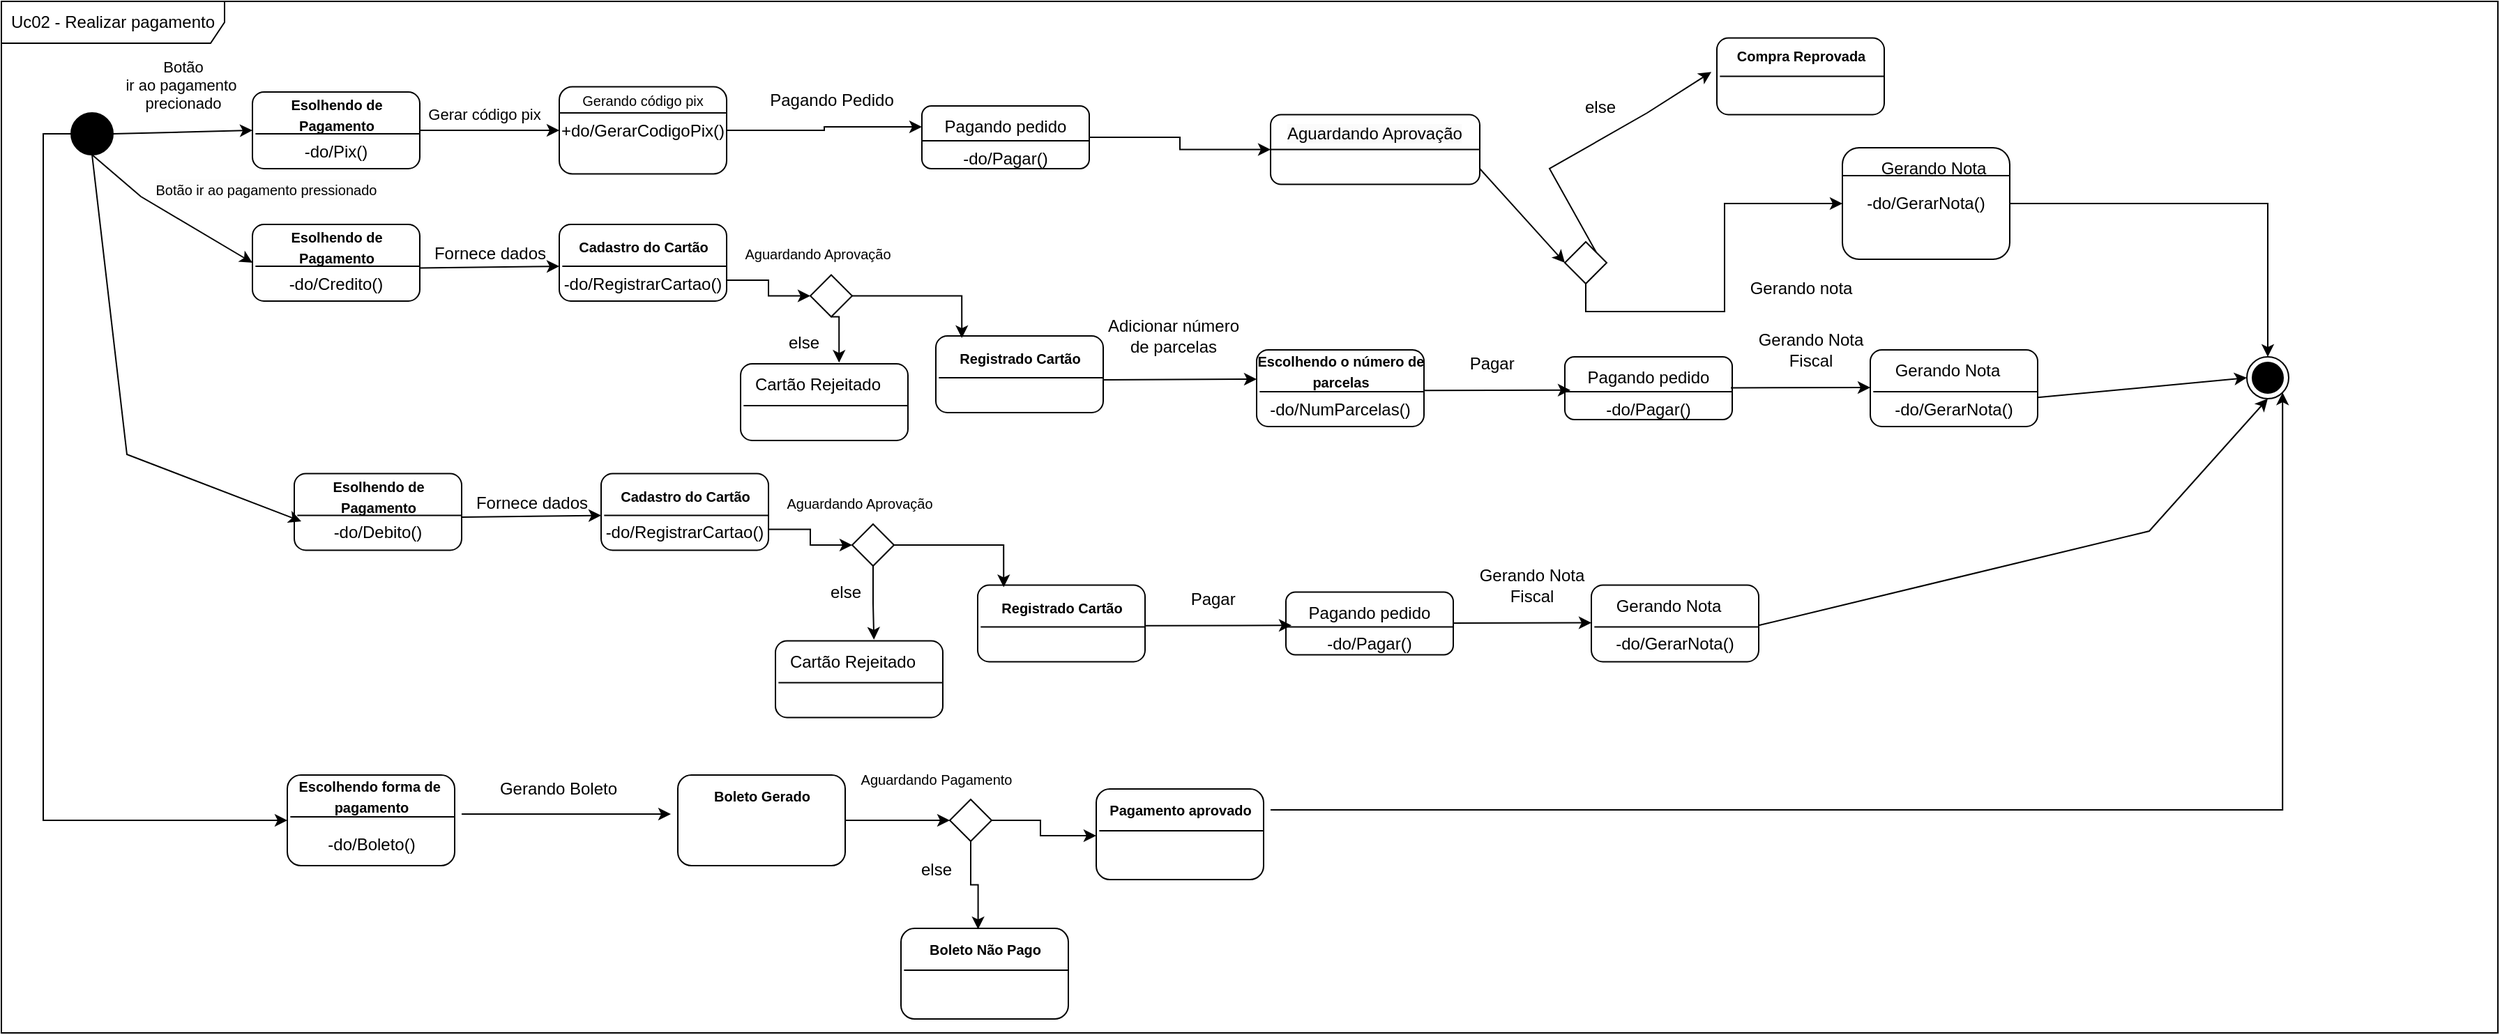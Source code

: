 <mxfile version="22.0.0" type="google">
  <diagram name="Página-1" id="B0fM9h0HqJtGey244LoJ">
    <mxGraphModel grid="1" page="1" gridSize="10" guides="1" tooltips="1" connect="1" arrows="1" fold="1" pageScale="1" pageWidth="827" pageHeight="1169" math="0" shadow="0">
      <root>
        <mxCell id="0" />
        <mxCell id="1" parent="0" />
        <mxCell id="CfXaCML4Xpsn96PK_PXu-2" value="Uc02 - Realizar pagamento" style="shape=umlFrame;whiteSpace=wrap;html=1;pointerEvents=0;recursiveResize=0;container=1;collapsible=0;width=160;" vertex="1" parent="1">
          <mxGeometry x="60" y="30" width="1790" height="740" as="geometry" />
        </mxCell>
        <mxCell id="vv1CAqmssCH_XhCTICyH-78" value="&lt;br&gt;&lt;br&gt;-do/Pagar()" style="rounded=1;whiteSpace=wrap;html=1;" vertex="1" parent="CfXaCML4Xpsn96PK_PXu-2">
          <mxGeometry x="1121" y="255" width="120" height="45" as="geometry" />
        </mxCell>
        <mxCell id="vv1CAqmssCH_XhCTICyH-86" value="&lt;br&gt;&lt;br&gt;-do/GerarNota()" style="rounded=1;whiteSpace=wrap;html=1;" vertex="1" parent="CfXaCML4Xpsn96PK_PXu-2">
          <mxGeometry x="1340" y="250" width="120" height="55" as="geometry" />
        </mxCell>
        <mxCell id="vv1CAqmssCH_XhCTICyH-69" value="&lt;br&gt;&lt;br&gt;-do/NumParcelas()" style="rounded=1;whiteSpace=wrap;html=1;" vertex="1" parent="CfXaCML4Xpsn96PK_PXu-2">
          <mxGeometry x="900" y="250" width="120" height="55" as="geometry" />
        </mxCell>
        <mxCell id="vv1CAqmssCH_XhCTICyH-88" value="Gerando Nota" style="text;html=1;align=center;verticalAlign=middle;resizable=0;points=[];autosize=1;strokeColor=none;fillColor=none;" vertex="1" parent="CfXaCML4Xpsn96PK_PXu-2">
          <mxGeometry x="1345" y="250" width="100" height="30" as="geometry" />
        </mxCell>
        <mxCell id="CfXaCML4Xpsn96PK_PXu-86" style="edgeStyle=orthogonalEdgeStyle;rounded=0;orthogonalLoop=1;jettySize=auto;html=1;exitX=0;exitY=0.5;exitDx=0;exitDy=0;entryX=0;entryY=0.5;entryDx=0;entryDy=0;" edge="1" parent="CfXaCML4Xpsn96PK_PXu-2" source="CfXaCML4Xpsn96PK_PXu-3" target="CfXaCML4Xpsn96PK_PXu-43">
          <mxGeometry relative="1" as="geometry" />
        </mxCell>
        <mxCell id="vv1CAqmssCH_XhCTICyH-140" value="&lt;br&gt;&lt;br&gt;-do/Debito()" style="rounded=1;whiteSpace=wrap;html=1;" vertex="1" parent="CfXaCML4Xpsn96PK_PXu-2">
          <mxGeometry x="210" y="338.75" width="120" height="55" as="geometry" />
        </mxCell>
        <mxCell id="CfXaCML4Xpsn96PK_PXu-3" value="" style="ellipse;html=1;fillColor=#000000;" vertex="1" parent="CfXaCML4Xpsn96PK_PXu-2">
          <mxGeometry x="50" y="80" width="30" height="30" as="geometry" />
        </mxCell>
        <mxCell id="vv1CAqmssCH_XhCTICyH-80" value="Pagando pedido" style="text;html=1;strokeColor=none;fillColor=none;align=center;verticalAlign=middle;whiteSpace=wrap;rounded=0;" vertex="1" parent="CfXaCML4Xpsn96PK_PXu-2">
          <mxGeometry x="1121" y="255" width="120" height="30" as="geometry" />
        </mxCell>
        <mxCell id="vv1CAqmssCH_XhCTICyH-1" value="" style="ellipse;html=1;shape=endState;fillColor=#000000;" vertex="1" parent="CfXaCML4Xpsn96PK_PXu-2">
          <mxGeometry x="1610" y="255" width="30" height="30" as="geometry" />
        </mxCell>
        <mxCell id="vv1CAqmssCH_XhCTICyH-89" value="" style="endArrow=classic;html=1;rounded=0;labelBackgroundColor=default;strokeColor=default;align=center;verticalAlign=middle;fontFamily=Helvetica;fontSize=12;fontColor=default;shape=connector;entryX=0;entryY=0.5;entryDx=0;entryDy=0;" edge="1" parent="CfXaCML4Xpsn96PK_PXu-2" target="vv1CAqmssCH_XhCTICyH-1">
          <mxGeometry width="50" height="50" relative="1" as="geometry">
            <mxPoint x="1460" y="284.14" as="sourcePoint" />
            <mxPoint x="1510" y="284" as="targetPoint" />
          </mxGeometry>
        </mxCell>
        <mxCell id="vv1CAqmssCH_XhCTICyH-9" value="Gerar código pix" style="edgeStyle=orthogonalEdgeStyle;rounded=0;orthogonalLoop=1;jettySize=auto;html=1;" edge="1" parent="CfXaCML4Xpsn96PK_PXu-2" source="vv1CAqmssCH_XhCTICyH-2" target="vv1CAqmssCH_XhCTICyH-8">
          <mxGeometry x="-0.091" y="13" relative="1" as="geometry">
            <mxPoint y="1" as="offset" />
          </mxGeometry>
        </mxCell>
        <mxCell id="CfXaCML4Xpsn96PK_PXu-72" value="" style="rounded=1;whiteSpace=wrap;html=1;" vertex="1" parent="CfXaCML4Xpsn96PK_PXu-2">
          <mxGeometry x="785" y="565" width="120" height="65" as="geometry" />
        </mxCell>
        <mxCell id="vv1CAqmssCH_XhCTICyH-2" value="&lt;br&gt;&lt;br&gt;-do/Pix()" style="rounded=1;whiteSpace=wrap;html=1;" vertex="1" parent="CfXaCML4Xpsn96PK_PXu-2">
          <mxGeometry x="180" y="65" width="120" height="55" as="geometry" />
        </mxCell>
        <mxCell id="vv1CAqmssCH_XhCTICyH-79" value="" style="endArrow=none;html=1;rounded=0;" edge="1" parent="CfXaCML4Xpsn96PK_PXu-2">
          <mxGeometry width="50" height="50" relative="1" as="geometry">
            <mxPoint x="1121" y="280" as="sourcePoint" />
            <mxPoint x="1241" y="280" as="targetPoint" />
          </mxGeometry>
        </mxCell>
        <mxCell id="vv1CAqmssCH_XhCTICyH-3" value="" style="endArrow=none;html=1;rounded=0;entryX=0.992;entryY=0.329;entryDx=0;entryDy=0;entryPerimeter=0;exitX=0.01;exitY=0.329;exitDx=0;exitDy=0;exitPerimeter=0;" edge="1" parent="CfXaCML4Xpsn96PK_PXu-2">
          <mxGeometry width="50" height="50" relative="1" as="geometry">
            <mxPoint x="182.16" y="94.995" as="sourcePoint" />
            <mxPoint x="300.0" y="94.995" as="targetPoint" />
          </mxGeometry>
        </mxCell>
        <mxCell id="CfXaCML4Xpsn96PK_PXu-80" style="edgeStyle=orthogonalEdgeStyle;rounded=0;orthogonalLoop=1;jettySize=auto;html=1;entryX=0;entryY=0.5;entryDx=0;entryDy=0;exitX=1;exitY=0.25;exitDx=0;exitDy=0;" edge="1" parent="CfXaCML4Xpsn96PK_PXu-2" source="CfXaCML4Xpsn96PK_PXu-67" target="CfXaCML4Xpsn96PK_PXu-71">
          <mxGeometry relative="1" as="geometry">
            <Array as="points">
              <mxPoint x="605" y="588" />
            </Array>
          </mxGeometry>
        </mxCell>
        <mxCell id="CfXaCML4Xpsn96PK_PXu-10" value="&lt;font style=&quot;font-size: 10px;&quot;&gt;&lt;b&gt;Esolhendo de&lt;br&gt;Pagamento&lt;/b&gt;&lt;/font&gt;" style="text;html=1;align=center;verticalAlign=middle;resizable=0;points=[];autosize=1;strokeColor=none;fillColor=none;" vertex="1" parent="CfXaCML4Xpsn96PK_PXu-2">
          <mxGeometry x="195" y="61.25" width="90" height="40" as="geometry" />
        </mxCell>
        <mxCell id="CfXaCML4Xpsn96PK_PXu-68" value="" style="endArrow=none;html=1;rounded=0;entryX=0.992;entryY=0.329;entryDx=0;entryDy=0;entryPerimeter=0;exitX=0.01;exitY=0.329;exitDx=0;exitDy=0;exitPerimeter=0;" edge="1" parent="CfXaCML4Xpsn96PK_PXu-2">
          <mxGeometry width="50" height="50" relative="1" as="geometry">
            <mxPoint x="487.16" y="584.995" as="sourcePoint" />
            <mxPoint x="605" y="584.995" as="targetPoint" />
          </mxGeometry>
        </mxCell>
        <mxCell id="vv1CAqmssCH_XhCTICyH-4" value="Botão &lt;br&gt;ir ao pagamento&amp;nbsp;&lt;br&gt;precionado" style="endArrow=classic;html=1;rounded=0;entryX=0;entryY=0.5;entryDx=0;entryDy=0;" edge="1" parent="CfXaCML4Xpsn96PK_PXu-2" target="vv1CAqmssCH_XhCTICyH-2">
          <mxGeometry x="0.017" y="34" width="50" height="50" relative="1" as="geometry">
            <mxPoint x="80" y="95" as="sourcePoint" />
            <mxPoint x="180" y="95" as="targetPoint" />
            <mxPoint as="offset" />
          </mxGeometry>
        </mxCell>
        <mxCell id="CfXaCML4Xpsn96PK_PXu-63" value="Gerando Boleto" style="text;html=1;align=center;verticalAlign=middle;resizable=0;points=[];autosize=1;strokeColor=none;fillColor=none;" vertex="1" parent="CfXaCML4Xpsn96PK_PXu-2">
          <mxGeometry x="344" y="550" width="110" height="30" as="geometry" />
        </mxCell>
        <mxCell id="CfXaCML4Xpsn96PK_PXu-37" style="edgeStyle=orthogonalEdgeStyle;rounded=0;orthogonalLoop=1;jettySize=auto;html=1;" edge="1" parent="CfXaCML4Xpsn96PK_PXu-2" source="vv1CAqmssCH_XhCTICyH-8" target="vv1CAqmssCH_XhCTICyH-19">
          <mxGeometry relative="1" as="geometry" />
        </mxCell>
        <mxCell id="CfXaCML4Xpsn96PK_PXu-84" value="&lt;font style=&quot;font-size: 10px;&quot;&gt;Aguardando Pagamento&lt;/font&gt;" style="text;html=1;align=center;verticalAlign=middle;resizable=0;points=[];autosize=1;strokeColor=none;fillColor=none;" vertex="1" parent="CfXaCML4Xpsn96PK_PXu-2">
          <mxGeometry x="605" y="542.5" width="130" height="30" as="geometry" />
        </mxCell>
        <mxCell id="vv1CAqmssCH_XhCTICyH-8" value="+do/GerarCodigoPix()" style="rounded=1;whiteSpace=wrap;html=1;" vertex="1" parent="CfXaCML4Xpsn96PK_PXu-2">
          <mxGeometry x="400" y="61.25" width="120" height="62.5" as="geometry" />
        </mxCell>
        <mxCell id="vv1CAqmssCH_XhCTICyH-176" value="&lt;br&gt;&lt;br&gt;-do/GerarNota()" style="rounded=1;whiteSpace=wrap;html=1;" vertex="1" parent="CfXaCML4Xpsn96PK_PXu-2">
          <mxGeometry x="1140" y="418.75" width="120" height="55" as="geometry" />
        </mxCell>
        <mxCell id="vv1CAqmssCH_XhCTICyH-10" value="" style="endArrow=none;html=1;rounded=0;" edge="1" parent="CfXaCML4Xpsn96PK_PXu-2">
          <mxGeometry width="50" height="50" relative="1" as="geometry">
            <mxPoint x="400" y="80" as="sourcePoint" />
            <mxPoint x="520" y="80" as="targetPoint" />
          </mxGeometry>
        </mxCell>
        <mxCell id="vv1CAqmssCH_XhCTICyH-177" value="Gerando Nota &lt;br&gt;Fiscal" style="endArrow=classic;html=1;rounded=0;labelBackgroundColor=default;strokeColor=default;align=center;verticalAlign=middle;fontFamily=Helvetica;fontSize=12;fontColor=default;shape=connector;" edge="1" parent="CfXaCML4Xpsn96PK_PXu-2">
          <mxGeometry x="0.144" y="27" width="50" height="50" relative="1" as="geometry">
            <mxPoint x="1040" y="445.94" as="sourcePoint" />
            <mxPoint x="1140" y="445.75" as="targetPoint" />
            <mxPoint as="offset" />
          </mxGeometry>
        </mxCell>
        <mxCell id="vv1CAqmssCH_XhCTICyH-12" value="&lt;font style=&quot;font-size: 10px;&quot;&gt;Gerando código pix&lt;/font&gt;" style="text;html=1;strokeColor=none;fillColor=none;align=center;verticalAlign=middle;whiteSpace=wrap;rounded=0;" vertex="1" parent="CfXaCML4Xpsn96PK_PXu-2">
          <mxGeometry x="415" y="61.25" width="90" height="20" as="geometry" />
        </mxCell>
        <mxCell id="vv1CAqmssCH_XhCTICyH-178" value="&lt;br&gt;&lt;br&gt;-do/Pagar()" style="rounded=1;whiteSpace=wrap;html=1;" vertex="1" parent="CfXaCML4Xpsn96PK_PXu-2">
          <mxGeometry x="921" y="423.75" width="120" height="45" as="geometry" />
        </mxCell>
        <mxCell id="CfXaCML4Xpsn96PK_PXu-13" value="&lt;br&gt;&lt;br&gt;-do/Pagar()" style="rounded=1;whiteSpace=wrap;html=1;" vertex="1" parent="CfXaCML4Xpsn96PK_PXu-2">
          <mxGeometry x="660" y="75" width="120" height="45" as="geometry" />
        </mxCell>
        <mxCell id="vv1CAqmssCH_XhCTICyH-179" value="Gerando Nota" style="text;html=1;align=center;verticalAlign=middle;resizable=0;points=[];autosize=1;strokeColor=none;fillColor=none;" vertex="1" parent="CfXaCML4Xpsn96PK_PXu-2">
          <mxGeometry x="1145" y="418.75" width="100" height="30" as="geometry" />
        </mxCell>
        <mxCell id="CfXaCML4Xpsn96PK_PXu-14" value="" style="endArrow=none;html=1;rounded=0;" edge="1" parent="CfXaCML4Xpsn96PK_PXu-2">
          <mxGeometry width="50" height="50" relative="1" as="geometry">
            <mxPoint x="660" y="100" as="sourcePoint" />
            <mxPoint x="780" y="100" as="targetPoint" />
          </mxGeometry>
        </mxCell>
        <mxCell id="vv1CAqmssCH_XhCTICyH-180" value="" style="endArrow=none;html=1;rounded=0;entryX=0.992;entryY=0.329;entryDx=0;entryDy=0;entryPerimeter=0;exitX=0.01;exitY=0.329;exitDx=0;exitDy=0;exitPerimeter=0;" edge="1" parent="CfXaCML4Xpsn96PK_PXu-2">
          <mxGeometry width="50" height="50" relative="1" as="geometry">
            <mxPoint x="1142.16" y="448.745" as="sourcePoint" />
            <mxPoint x="1260" y="448.745" as="targetPoint" />
          </mxGeometry>
        </mxCell>
        <mxCell id="CfXaCML4Xpsn96PK_PXu-19" style="edgeStyle=orthogonalEdgeStyle;rounded=0;orthogonalLoop=1;jettySize=auto;html=1;exitX=0.5;exitY=1;exitDx=0;exitDy=0;" edge="1" parent="CfXaCML4Xpsn96PK_PXu-2" source="vv1CAqmssCH_XhCTICyH-24" target="CfXaCML4Xpsn96PK_PXu-15">
          <mxGeometry relative="1" as="geometry">
            <mxPoint x="1141" y="-28.75" as="sourcePoint" />
          </mxGeometry>
        </mxCell>
        <mxCell id="vv1CAqmssCH_XhCTICyH-181" value="" style="endArrow=none;html=1;rounded=0;" edge="1" parent="CfXaCML4Xpsn96PK_PXu-2">
          <mxGeometry width="50" height="50" relative="1" as="geometry">
            <mxPoint x="921" y="448.75" as="sourcePoint" />
            <mxPoint x="1041" y="448.75" as="targetPoint" />
          </mxGeometry>
        </mxCell>
        <mxCell id="CfXaCML4Xpsn96PK_PXu-38" style="edgeStyle=orthogonalEdgeStyle;rounded=0;orthogonalLoop=1;jettySize=auto;html=1;exitX=1;exitY=0.75;exitDx=0;exitDy=0;entryX=0;entryY=0.5;entryDx=0;entryDy=0;" edge="1" parent="CfXaCML4Xpsn96PK_PXu-2" source="vv1CAqmssCH_XhCTICyH-19" target="vv1CAqmssCH_XhCTICyH-31">
          <mxGeometry relative="1" as="geometry" />
        </mxCell>
        <mxCell id="vv1CAqmssCH_XhCTICyH-182" value="Pagando pedido" style="text;html=1;strokeColor=none;fillColor=none;align=center;verticalAlign=middle;whiteSpace=wrap;rounded=0;" vertex="1" parent="CfXaCML4Xpsn96PK_PXu-2">
          <mxGeometry x="921" y="423.75" width="120" height="30" as="geometry" />
        </mxCell>
        <mxCell id="vv1CAqmssCH_XhCTICyH-19" value="Pagando pedido" style="text;html=1;strokeColor=none;fillColor=none;align=center;verticalAlign=middle;whiteSpace=wrap;rounded=0;" vertex="1" parent="CfXaCML4Xpsn96PK_PXu-2">
          <mxGeometry x="660" y="75" width="120" height="30" as="geometry" />
        </mxCell>
        <mxCell id="vv1CAqmssCH_XhCTICyH-183" value="Pagar&amp;nbsp;" style="endArrow=classic;html=1;rounded=0;labelBackgroundColor=default;strokeColor=default;align=center;verticalAlign=middle;fontFamily=Helvetica;fontSize=12;fontColor=default;shape=connector;entryX=0.041;entryY=0.984;entryDx=0;entryDy=0;entryPerimeter=0;" edge="1" parent="CfXaCML4Xpsn96PK_PXu-2">
          <mxGeometry x="-0.047" y="19" width="50" height="50" relative="1" as="geometry">
            <mxPoint x="820" y="447.89" as="sourcePoint" />
            <mxPoint x="925" y="447.64" as="targetPoint" />
            <mxPoint as="offset" />
          </mxGeometry>
        </mxCell>
        <mxCell id="vv1CAqmssCH_XhCTICyH-23" value="" style="edgeStyle=orthogonalEdgeStyle;rounded=0;orthogonalLoop=1;jettySize=auto;html=1;" edge="1" parent="CfXaCML4Xpsn96PK_PXu-2" source="CfXaCML4Xpsn96PK_PXu-15" target="vv1CAqmssCH_XhCTICyH-1">
          <mxGeometry relative="1" as="geometry" />
        </mxCell>
        <mxCell id="vv1CAqmssCH_XhCTICyH-184" value="" style="endArrow=classic;html=1;rounded=0;labelBackgroundColor=default;strokeColor=default;align=center;verticalAlign=middle;fontFamily=Helvetica;fontSize=12;fontColor=default;shape=connector;entryX=0.5;entryY=1;entryDx=0;entryDy=0;" edge="1" parent="CfXaCML4Xpsn96PK_PXu-2" target="vv1CAqmssCH_XhCTICyH-1">
          <mxGeometry width="50" height="50" relative="1" as="geometry">
            <mxPoint x="1260" y="447.67" as="sourcePoint" />
            <mxPoint x="1380" y="447" as="targetPoint" />
            <Array as="points">
              <mxPoint x="1540" y="380" />
            </Array>
          </mxGeometry>
        </mxCell>
        <mxCell id="CfXaCML4Xpsn96PK_PXu-15" value="-do/GerarNota()" style="rounded=1;whiteSpace=wrap;html=1;" vertex="1" parent="CfXaCML4Xpsn96PK_PXu-2">
          <mxGeometry x="1320" y="105" width="120" height="80" as="geometry" />
        </mxCell>
        <mxCell id="CfXaCML4Xpsn96PK_PXu-16" value="" style="endArrow=none;html=1;rounded=0;" edge="1" parent="CfXaCML4Xpsn96PK_PXu-2">
          <mxGeometry width="50" height="50" relative="1" as="geometry">
            <mxPoint x="1320" y="125" as="sourcePoint" />
            <mxPoint x="1440" y="125" as="targetPoint" />
          </mxGeometry>
        </mxCell>
        <mxCell id="CfXaCML4Xpsn96PK_PXu-21" value="Gerando nota" style="text;html=1;align=center;verticalAlign=middle;resizable=0;points=[];autosize=1;strokeColor=none;fillColor=none;" vertex="1" parent="CfXaCML4Xpsn96PK_PXu-2">
          <mxGeometry x="1240" y="191.25" width="100" height="30" as="geometry" />
        </mxCell>
        <mxCell id="CfXaCML4Xpsn96PK_PXu-22" value="Gerando Nota" style="text;html=1;align=center;verticalAlign=middle;resizable=0;points=[];autosize=1;strokeColor=none;fillColor=none;" vertex="1" parent="CfXaCML4Xpsn96PK_PXu-2">
          <mxGeometry x="1335" y="105" width="100" height="30" as="geometry" />
        </mxCell>
        <mxCell id="vv1CAqmssCH_XhCTICyH-24" value="" style="rhombus;whiteSpace=wrap;html=1;fillColor=#FFFFFF;" vertex="1" parent="CfXaCML4Xpsn96PK_PXu-2">
          <mxGeometry x="1121" y="172.5" width="30" height="30" as="geometry" />
        </mxCell>
        <mxCell id="vv1CAqmssCH_XhCTICyH-31" value="" style="rounded=1;whiteSpace=wrap;html=1;" vertex="1" parent="CfXaCML4Xpsn96PK_PXu-2">
          <mxGeometry x="910" y="81.25" width="150" height="50" as="geometry" />
        </mxCell>
        <mxCell id="vv1CAqmssCH_XhCTICyH-32" value="" style="endArrow=none;html=1;rounded=0;exitX=1;exitY=0.5;exitDx=0;exitDy=0;entryX=0;entryY=0.5;entryDx=0;entryDy=0;" edge="1" parent="CfXaCML4Xpsn96PK_PXu-2" source="vv1CAqmssCH_XhCTICyH-31" target="vv1CAqmssCH_XhCTICyH-31">
          <mxGeometry width="50" height="50" relative="1" as="geometry">
            <mxPoint x="1030" y="105.75" as="sourcePoint" />
            <mxPoint x="955" y="105.75" as="targetPoint" />
          </mxGeometry>
        </mxCell>
        <mxCell id="vv1CAqmssCH_XhCTICyH-34" value="&lt;span style=&quot;color: rgb(0, 0, 0); font-family: Helvetica; font-size: 12px; font-style: normal; font-variant-ligatures: normal; font-variant-caps: normal; font-weight: 400; letter-spacing: normal; orphans: 2; text-align: center; text-indent: 0px; text-transform: none; widows: 2; word-spacing: 0px; -webkit-text-stroke-width: 0px; background-color: rgb(251, 251, 251); text-decoration-thickness: initial; text-decoration-style: initial; text-decoration-color: initial; float: none; display: inline !important;&quot;&gt;Aguardando Aprovação&lt;/span&gt;" style="text;whiteSpace=wrap;html=1;fontSize=12;fontFamily=Helvetica;fontColor=default;" vertex="1" parent="CfXaCML4Xpsn96PK_PXu-2">
          <mxGeometry x="920" y="81.25" width="160" height="40" as="geometry" />
        </mxCell>
        <mxCell id="vv1CAqmssCH_XhCTICyH-36" value="&lt;br&gt;&lt;br&gt;-do/Credito()" style="rounded=1;whiteSpace=wrap;html=1;" vertex="1" parent="CfXaCML4Xpsn96PK_PXu-2">
          <mxGeometry x="180" y="160" width="120" height="55" as="geometry" />
        </mxCell>
        <mxCell id="vv1CAqmssCH_XhCTICyH-37" value="" style="endArrow=none;html=1;rounded=0;entryX=0.992;entryY=0.329;entryDx=0;entryDy=0;entryPerimeter=0;exitX=0.01;exitY=0.329;exitDx=0;exitDy=0;exitPerimeter=0;" edge="1" parent="CfXaCML4Xpsn96PK_PXu-2">
          <mxGeometry width="50" height="50" relative="1" as="geometry">
            <mxPoint x="182.16" y="189.995" as="sourcePoint" />
            <mxPoint x="300.0" y="189.995" as="targetPoint" />
          </mxGeometry>
        </mxCell>
        <mxCell id="vv1CAqmssCH_XhCTICyH-38" value="&lt;font style=&quot;font-size: 10px;&quot;&gt;&lt;b&gt;Esolhendo de&lt;br&gt;Pagamento&lt;/b&gt;&lt;/font&gt;" style="text;html=1;align=center;verticalAlign=middle;resizable=0;points=[];autosize=1;strokeColor=none;fillColor=none;" vertex="1" parent="CfXaCML4Xpsn96PK_PXu-2">
          <mxGeometry x="195" y="156.25" width="90" height="40" as="geometry" />
        </mxCell>
        <mxCell id="CfXaCML4Xpsn96PK_PXu-33" value="&lt;br&gt;&lt;br&gt;-do/RegistrarCartao()" style="rounded=1;whiteSpace=wrap;html=1;" vertex="1" parent="CfXaCML4Xpsn96PK_PXu-2">
          <mxGeometry x="400" y="160" width="120" height="55" as="geometry" />
        </mxCell>
        <mxCell id="CfXaCML4Xpsn96PK_PXu-34" value="" style="endArrow=none;html=1;rounded=0;entryX=0.992;entryY=0.329;entryDx=0;entryDy=0;entryPerimeter=0;exitX=0.01;exitY=0.329;exitDx=0;exitDy=0;exitPerimeter=0;" edge="1" parent="CfXaCML4Xpsn96PK_PXu-2">
          <mxGeometry width="50" height="50" relative="1" as="geometry">
            <mxPoint x="402.16" y="189.995" as="sourcePoint" />
            <mxPoint x="520" y="189.995" as="targetPoint" />
          </mxGeometry>
        </mxCell>
        <mxCell id="CfXaCML4Xpsn96PK_PXu-47" style="edgeStyle=orthogonalEdgeStyle;rounded=0;orthogonalLoop=1;jettySize=auto;html=1;entryX=0;entryY=0.5;entryDx=0;entryDy=0;" edge="1" parent="CfXaCML4Xpsn96PK_PXu-2" target="vv1CAqmssCH_XhCTICyH-54">
          <mxGeometry relative="1" as="geometry">
            <mxPoint x="520" y="200" as="sourcePoint" />
            <Array as="points">
              <mxPoint x="550" y="200" />
              <mxPoint x="550" y="211" />
            </Array>
          </mxGeometry>
        </mxCell>
        <mxCell id="CfXaCML4Xpsn96PK_PXu-35" value="&lt;span style=&quot;font-size: 10px;&quot;&gt;&lt;b&gt;Cadastro do Cartão&lt;/b&gt;&lt;/span&gt;" style="text;html=1;align=center;verticalAlign=middle;resizable=0;points=[];autosize=1;strokeColor=none;fillColor=none;" vertex="1" parent="CfXaCML4Xpsn96PK_PXu-2">
          <mxGeometry x="400" y="161.25" width="120" height="30" as="geometry" />
        </mxCell>
        <mxCell id="vv1CAqmssCH_XhCTICyH-42" value="" style="rounded=1;whiteSpace=wrap;html=1;" vertex="1" parent="CfXaCML4Xpsn96PK_PXu-2">
          <mxGeometry x="670" y="240" width="120" height="55" as="geometry" />
        </mxCell>
        <mxCell id="vv1CAqmssCH_XhCTICyH-43" value="" style="endArrow=none;html=1;rounded=0;entryX=0.992;entryY=0.329;entryDx=0;entryDy=0;entryPerimeter=0;exitX=0.01;exitY=0.329;exitDx=0;exitDy=0;exitPerimeter=0;" edge="1" parent="CfXaCML4Xpsn96PK_PXu-2">
          <mxGeometry width="50" height="50" relative="1" as="geometry">
            <mxPoint x="672.16" y="269.995" as="sourcePoint" />
            <mxPoint x="790" y="269.995" as="targetPoint" />
          </mxGeometry>
        </mxCell>
        <mxCell id="vv1CAqmssCH_XhCTICyH-44" value="&lt;span style=&quot;font-size: 10px;&quot;&gt;&lt;b&gt;Registrado Cartão&lt;/b&gt;&lt;/span&gt;" style="text;html=1;align=center;verticalAlign=middle;resizable=0;points=[];autosize=1;strokeColor=none;fillColor=none;" vertex="1" parent="CfXaCML4Xpsn96PK_PXu-2">
          <mxGeometry x="675" y="241.25" width="110" height="30" as="geometry" />
        </mxCell>
        <mxCell id="CfXaCML4Xpsn96PK_PXu-36" value="Pagando Pedido" style="text;html=1;align=center;verticalAlign=middle;resizable=0;points=[];autosize=1;strokeColor=none;fillColor=none;" vertex="1" parent="CfXaCML4Xpsn96PK_PXu-2">
          <mxGeometry x="540" y="56.25" width="110" height="30" as="geometry" />
        </mxCell>
        <mxCell id="vv1CAqmssCH_XhCTICyH-49" value="" style="endArrow=classic;html=1;rounded=0;labelBackgroundColor=default;strokeColor=default;align=center;verticalAlign=middle;fontFamily=Helvetica;fontSize=12;fontColor=default;shape=connector;entryX=0;entryY=0.5;entryDx=0;entryDy=0;" edge="1" parent="CfXaCML4Xpsn96PK_PXu-2" target="vv1CAqmssCH_XhCTICyH-24">
          <mxGeometry width="50" height="50" relative="1" as="geometry">
            <mxPoint x="1060" y="120" as="sourcePoint" />
            <mxPoint x="840" y="140" as="targetPoint" />
          </mxGeometry>
        </mxCell>
        <mxCell id="vv1CAqmssCH_XhCTICyH-52" value="" style="endArrow=classic;html=1;rounded=0;labelBackgroundColor=default;strokeColor=default;align=center;verticalAlign=middle;fontFamily=Helvetica;fontSize=12;fontColor=default;shape=connector;" edge="1" parent="CfXaCML4Xpsn96PK_PXu-2">
          <mxGeometry width="50" height="50" relative="1" as="geometry">
            <mxPoint x="300" y="191.25" as="sourcePoint" />
            <mxPoint x="400" y="190" as="targetPoint" />
          </mxGeometry>
        </mxCell>
        <mxCell id="CfXaCML4Xpsn96PK_PXu-40" value="Fornece dados" style="text;html=1;align=center;verticalAlign=middle;resizable=0;points=[];autosize=1;strokeColor=none;fillColor=none;" vertex="1" parent="CfXaCML4Xpsn96PK_PXu-2">
          <mxGeometry x="300" y="166.25" width="100" height="30" as="geometry" />
        </mxCell>
        <mxCell id="vv1CAqmssCH_XhCTICyH-54" value="" style="rhombus;whiteSpace=wrap;html=1;fillColor=#FFFFFF;" vertex="1" parent="CfXaCML4Xpsn96PK_PXu-2">
          <mxGeometry x="580" y="196.25" width="30" height="30" as="geometry" />
        </mxCell>
        <mxCell id="CfXaCML4Xpsn96PK_PXu-43" value="" style="rounded=1;whiteSpace=wrap;html=1;" vertex="1" parent="CfXaCML4Xpsn96PK_PXu-2">
          <mxGeometry x="205" y="555" width="120" height="65" as="geometry" />
        </mxCell>
        <mxCell id="CfXaCML4Xpsn96PK_PXu-44" value="" style="endArrow=none;html=1;rounded=0;entryX=0.992;entryY=0.329;entryDx=0;entryDy=0;entryPerimeter=0;exitX=0.01;exitY=0.329;exitDx=0;exitDy=0;exitPerimeter=0;" edge="1" parent="CfXaCML4Xpsn96PK_PXu-2">
          <mxGeometry width="50" height="50" relative="1" as="geometry">
            <mxPoint x="207.16" y="584.995" as="sourcePoint" />
            <mxPoint x="325" y="584.995" as="targetPoint" />
          </mxGeometry>
        </mxCell>
        <mxCell id="CfXaCML4Xpsn96PK_PXu-64" style="edgeStyle=orthogonalEdgeStyle;rounded=0;orthogonalLoop=1;jettySize=auto;html=1;" edge="1" parent="CfXaCML4Xpsn96PK_PXu-2" source="CfXaCML4Xpsn96PK_PXu-45">
          <mxGeometry relative="1" as="geometry">
            <mxPoint x="480" y="583" as="targetPoint" />
            <Array as="points">
              <mxPoint x="370" y="583" />
              <mxPoint x="370" y="583" />
            </Array>
          </mxGeometry>
        </mxCell>
        <mxCell id="CfXaCML4Xpsn96PK_PXu-45" value="&lt;span style=&quot;font-size: 10px;&quot;&gt;&lt;b&gt;Escolhendo forma de&amp;nbsp;&lt;br&gt;pagamento&lt;br&gt;&lt;/b&gt;&lt;/span&gt;" style="text;html=1;align=center;verticalAlign=middle;resizable=0;points=[];autosize=1;strokeColor=none;fillColor=none;" vertex="1" parent="CfXaCML4Xpsn96PK_PXu-2">
          <mxGeometry x="200" y="550" width="130" height="40" as="geometry" />
        </mxCell>
        <mxCell id="vv1CAqmssCH_XhCTICyH-57" value="" style="endArrow=classic;html=1;rounded=0;labelBackgroundColor=default;strokeColor=default;align=center;verticalAlign=middle;fontFamily=Helvetica;fontSize=12;fontColor=default;shape=connector;exitX=1;exitY=0;exitDx=0;exitDy=0;entryX=-0.033;entryY=0.896;entryDx=0;entryDy=0;entryPerimeter=0;" edge="1" parent="CfXaCML4Xpsn96PK_PXu-2" source="vv1CAqmssCH_XhCTICyH-24" target="vv1CAqmssCH_XhCTICyH-60">
          <mxGeometry width="50" height="50" relative="1" as="geometry">
            <mxPoint x="1145" y="97.19" as="sourcePoint" />
            <mxPoint x="1080" y="110" as="targetPoint" />
            <Array as="points">
              <mxPoint x="1110" y="120" />
              <mxPoint x="1180" y="80" />
            </Array>
          </mxGeometry>
        </mxCell>
        <mxCell id="vv1CAqmssCH_XhCTICyH-58" value="" style="rounded=1;whiteSpace=wrap;html=1;" vertex="1" parent="CfXaCML4Xpsn96PK_PXu-2">
          <mxGeometry x="1230" y="26.25" width="120" height="55" as="geometry" />
        </mxCell>
        <mxCell id="vv1CAqmssCH_XhCTICyH-59" value="" style="endArrow=none;html=1;rounded=0;entryX=0.992;entryY=0.329;entryDx=0;entryDy=0;entryPerimeter=0;exitX=0.01;exitY=0.329;exitDx=0;exitDy=0;exitPerimeter=0;" edge="1" parent="CfXaCML4Xpsn96PK_PXu-2">
          <mxGeometry width="50" height="50" relative="1" as="geometry">
            <mxPoint x="1232.16" y="53.745" as="sourcePoint" />
            <mxPoint x="1350" y="53.745" as="targetPoint" />
          </mxGeometry>
        </mxCell>
        <mxCell id="vv1CAqmssCH_XhCTICyH-60" value="&lt;span style=&quot;font-size: 10px;&quot;&gt;&lt;b&gt;Compra Reprovada&lt;/b&gt;&lt;/span&gt;" style="text;html=1;align=center;verticalAlign=middle;resizable=0;points=[];autosize=1;strokeColor=none;fillColor=none;" vertex="1" parent="CfXaCML4Xpsn96PK_PXu-2">
          <mxGeometry x="1230" y="23.75" width="120" height="30" as="geometry" />
        </mxCell>
        <mxCell id="vv1CAqmssCH_XhCTICyH-62" value="" style="endArrow=classic;html=1;rounded=0;labelBackgroundColor=default;strokeColor=default;align=center;verticalAlign=middle;fontFamily=Helvetica;fontSize=12;fontColor=default;shape=connector;exitX=0.5;exitY=1;exitDx=0;exitDy=0;entryX=0;entryY=0.5;entryDx=0;entryDy=0;" edge="1" parent="CfXaCML4Xpsn96PK_PXu-2" source="CfXaCML4Xpsn96PK_PXu-3" target="vv1CAqmssCH_XhCTICyH-36">
          <mxGeometry x="0.084" y="29" width="50" height="50" relative="1" as="geometry">
            <mxPoint x="100" y="151.25" as="sourcePoint" />
            <mxPoint x="150" y="101.25" as="targetPoint" />
            <Array as="points">
              <mxPoint x="100" y="140" />
            </Array>
            <mxPoint as="offset" />
          </mxGeometry>
        </mxCell>
        <mxCell id="CfXaCML4Xpsn96PK_PXu-48" style="edgeStyle=orthogonalEdgeStyle;rounded=0;orthogonalLoop=1;jettySize=auto;html=1;exitX=1;exitY=0.5;exitDx=0;exitDy=0;entryX=0.124;entryY=0.007;entryDx=0;entryDy=0;entryPerimeter=0;" edge="1" parent="CfXaCML4Xpsn96PK_PXu-2" source="vv1CAqmssCH_XhCTICyH-54" target="vv1CAqmssCH_XhCTICyH-44">
          <mxGeometry relative="1" as="geometry">
            <mxPoint x="677" y="230" as="targetPoint" />
          </mxGeometry>
        </mxCell>
        <mxCell id="vv1CAqmssCH_XhCTICyH-64" value="&lt;span style=&quot;background-color: rgb(251, 251, 251);&quot;&gt;&lt;font style=&quot;font-size: 10px;&quot;&gt;Botão ir ao pagamento pressionado&lt;/font&gt;&lt;/span&gt;" style="text;html=1;strokeColor=none;fillColor=none;align=center;verticalAlign=middle;whiteSpace=wrap;rounded=0;fontSize=12;fontFamily=Helvetica;fontColor=default;" vertex="1" parent="CfXaCML4Xpsn96PK_PXu-2">
          <mxGeometry x="100" y="120" width="180" height="30" as="geometry" />
        </mxCell>
        <mxCell id="CfXaCML4Xpsn96PK_PXu-50" value="&lt;font style=&quot;font-size: 10px;&quot;&gt;Aguardando Aprovação&lt;/font&gt;" style="text;html=1;align=center;verticalAlign=middle;resizable=0;points=[];autosize=1;strokeColor=none;fillColor=none;" vertex="1" parent="CfXaCML4Xpsn96PK_PXu-2">
          <mxGeometry x="520" y="166.25" width="130" height="30" as="geometry" />
        </mxCell>
        <mxCell id="CfXaCML4Xpsn96PK_PXu-51" value="" style="rounded=1;whiteSpace=wrap;html=1;" vertex="1" parent="CfXaCML4Xpsn96PK_PXu-2">
          <mxGeometry x="530" y="260" width="120" height="55" as="geometry" />
        </mxCell>
        <mxCell id="CfXaCML4Xpsn96PK_PXu-52" value="" style="endArrow=none;html=1;rounded=0;entryX=0.992;entryY=0.329;entryDx=0;entryDy=0;entryPerimeter=0;exitX=0.01;exitY=0.329;exitDx=0;exitDy=0;exitPerimeter=0;" edge="1" parent="CfXaCML4Xpsn96PK_PXu-2">
          <mxGeometry width="50" height="50" relative="1" as="geometry">
            <mxPoint x="532.16" y="289.995" as="sourcePoint" />
            <mxPoint x="650" y="289.995" as="targetPoint" />
          </mxGeometry>
        </mxCell>
        <mxCell id="vv1CAqmssCH_XhCTICyH-65" value="Adicionar número &lt;br&gt;de parcelas" style="endArrow=classic;html=1;rounded=0;labelBackgroundColor=default;strokeColor=default;align=center;verticalAlign=middle;fontFamily=Helvetica;fontSize=12;fontColor=default;shape=connector;" edge="1" parent="CfXaCML4Xpsn96PK_PXu-2">
          <mxGeometry x="-0.088" y="31" width="50" height="50" relative="1" as="geometry">
            <mxPoint x="790" y="271.5" as="sourcePoint" />
            <mxPoint x="900" y="271" as="targetPoint" />
            <mxPoint as="offset" />
          </mxGeometry>
        </mxCell>
        <mxCell id="CfXaCML4Xpsn96PK_PXu-54" value="Cartão Rejeitado" style="text;html=1;align=center;verticalAlign=middle;resizable=0;points=[];autosize=1;strokeColor=none;fillColor=none;" vertex="1" parent="CfXaCML4Xpsn96PK_PXu-2">
          <mxGeometry x="530" y="260" width="110" height="30" as="geometry" />
        </mxCell>
        <mxCell id="vv1CAqmssCH_XhCTICyH-70" value="" style="endArrow=none;html=1;rounded=0;entryX=0.992;entryY=0.329;entryDx=0;entryDy=0;entryPerimeter=0;exitX=0.01;exitY=0.329;exitDx=0;exitDy=0;exitPerimeter=0;" edge="1" parent="CfXaCML4Xpsn96PK_PXu-2">
          <mxGeometry width="50" height="50" relative="1" as="geometry">
            <mxPoint x="902.16" y="279.995" as="sourcePoint" />
            <mxPoint x="1020" y="279.995" as="targetPoint" />
          </mxGeometry>
        </mxCell>
        <mxCell id="vv1CAqmssCH_XhCTICyH-71" value="&lt;span style=&quot;font-size: 10px;&quot;&gt;&lt;b&gt;Escolhendo o número de&lt;br&gt;parcelas&lt;br&gt;&lt;/b&gt;&lt;/span&gt;" style="text;html=1;align=center;verticalAlign=middle;resizable=0;points=[];autosize=1;strokeColor=none;fillColor=none;" vertex="1" parent="CfXaCML4Xpsn96PK_PXu-2">
          <mxGeometry x="890" y="245" width="140" height="40" as="geometry" />
        </mxCell>
        <mxCell id="CfXaCML4Xpsn96PK_PXu-55" style="edgeStyle=orthogonalEdgeStyle;rounded=0;orthogonalLoop=1;jettySize=auto;html=1;exitX=0.5;exitY=1;exitDx=0;exitDy=0;entryX=0.642;entryY=-0.029;entryDx=0;entryDy=0;entryPerimeter=0;" edge="1" parent="CfXaCML4Xpsn96PK_PXu-2" source="vv1CAqmssCH_XhCTICyH-54" target="CfXaCML4Xpsn96PK_PXu-54">
          <mxGeometry relative="1" as="geometry" />
        </mxCell>
        <mxCell id="CfXaCML4Xpsn96PK_PXu-56" value="else" style="text;html=1;align=center;verticalAlign=middle;resizable=0;points=[];autosize=1;strokeColor=none;fillColor=none;" vertex="1" parent="CfXaCML4Xpsn96PK_PXu-2">
          <mxGeometry x="550" y="230" width="50" height="30" as="geometry" />
        </mxCell>
        <mxCell id="CfXaCML4Xpsn96PK_PXu-57" value="else" style="text;html=1;align=center;verticalAlign=middle;resizable=0;points=[];autosize=1;strokeColor=none;fillColor=none;" vertex="1" parent="CfXaCML4Xpsn96PK_PXu-2">
          <mxGeometry x="1121" y="61.25" width="50" height="30" as="geometry" />
        </mxCell>
        <mxCell id="CfXaCML4Xpsn96PK_PXu-61" value="-do/Boleto()" style="text;html=1;align=center;verticalAlign=middle;resizable=0;points=[];autosize=1;strokeColor=none;fillColor=none;" vertex="1" parent="CfXaCML4Xpsn96PK_PXu-2">
          <mxGeometry x="220" y="590" width="90" height="30" as="geometry" />
        </mxCell>
        <mxCell id="vv1CAqmssCH_XhCTICyH-84" value="Gerando Nota &lt;br&gt;Fiscal" style="endArrow=classic;html=1;rounded=0;labelBackgroundColor=default;strokeColor=default;align=center;verticalAlign=middle;fontFamily=Helvetica;fontSize=12;fontColor=default;shape=connector;" edge="1" parent="CfXaCML4Xpsn96PK_PXu-2">
          <mxGeometry x="0.144" y="27" width="50" height="50" relative="1" as="geometry">
            <mxPoint x="1240" y="277.19" as="sourcePoint" />
            <mxPoint x="1340" y="277" as="targetPoint" />
            <mxPoint as="offset" />
          </mxGeometry>
        </mxCell>
        <mxCell id="CfXaCML4Xpsn96PK_PXu-67" value="" style="rounded=1;whiteSpace=wrap;html=1;" vertex="1" parent="CfXaCML4Xpsn96PK_PXu-2">
          <mxGeometry x="485" y="555" width="120" height="65" as="geometry" />
        </mxCell>
        <mxCell id="CfXaCML4Xpsn96PK_PXu-69" value="&lt;span style=&quot;font-size: 10px;&quot;&gt;&lt;b&gt;Boleto Gerado&lt;br&gt;&lt;/b&gt;&lt;/span&gt;" style="text;html=1;align=center;verticalAlign=middle;resizable=0;points=[];autosize=1;strokeColor=none;fillColor=none;" vertex="1" parent="CfXaCML4Xpsn96PK_PXu-2">
          <mxGeometry x="500" y="555" width="90" height="30" as="geometry" />
        </mxCell>
        <mxCell id="CfXaCML4Xpsn96PK_PXu-71" value="" style="rhombus;" vertex="1" parent="CfXaCML4Xpsn96PK_PXu-2">
          <mxGeometry x="680" y="572.5" width="30" height="30" as="geometry" />
        </mxCell>
        <mxCell id="vv1CAqmssCH_XhCTICyH-87" value="" style="endArrow=none;html=1;rounded=0;entryX=0.992;entryY=0.329;entryDx=0;entryDy=0;entryPerimeter=0;exitX=0.01;exitY=0.329;exitDx=0;exitDy=0;exitPerimeter=0;" edge="1" parent="CfXaCML4Xpsn96PK_PXu-2">
          <mxGeometry width="50" height="50" relative="1" as="geometry">
            <mxPoint x="1342.16" y="279.995" as="sourcePoint" />
            <mxPoint x="1460" y="279.995" as="targetPoint" />
          </mxGeometry>
        </mxCell>
        <mxCell id="vv1CAqmssCH_XhCTICyH-141" value="" style="endArrow=none;html=1;rounded=0;entryX=0.992;entryY=0.329;entryDx=0;entryDy=0;entryPerimeter=0;exitX=0.01;exitY=0.329;exitDx=0;exitDy=0;exitPerimeter=0;" edge="1" parent="CfXaCML4Xpsn96PK_PXu-2">
          <mxGeometry width="50" height="50" relative="1" as="geometry">
            <mxPoint x="212.16" y="368.745" as="sourcePoint" />
            <mxPoint x="330.0" y="368.745" as="targetPoint" />
          </mxGeometry>
        </mxCell>
        <mxCell id="vv1CAqmssCH_XhCTICyH-142" value="&lt;font style=&quot;font-size: 10px;&quot;&gt;&lt;b&gt;Esolhendo de&lt;br&gt;Pagamento&lt;/b&gt;&lt;/font&gt;" style="text;html=1;align=center;verticalAlign=middle;resizable=0;points=[];autosize=1;strokeColor=none;fillColor=none;" vertex="1" parent="CfXaCML4Xpsn96PK_PXu-2">
          <mxGeometry x="225" y="335" width="90" height="40" as="geometry" />
        </mxCell>
        <mxCell id="vv1CAqmssCH_XhCTICyH-143" value="&lt;br&gt;&lt;br&gt;-do/RegistrarCartao()" style="rounded=1;whiteSpace=wrap;html=1;" vertex="1" parent="CfXaCML4Xpsn96PK_PXu-2">
          <mxGeometry x="430" y="338.75" width="120" height="55" as="geometry" />
        </mxCell>
        <mxCell id="vv1CAqmssCH_XhCTICyH-144" value="" style="endArrow=none;html=1;rounded=0;entryX=0.992;entryY=0.329;entryDx=0;entryDy=0;entryPerimeter=0;exitX=0.01;exitY=0.329;exitDx=0;exitDy=0;exitPerimeter=0;" edge="1" parent="CfXaCML4Xpsn96PK_PXu-2">
          <mxGeometry width="50" height="50" relative="1" as="geometry">
            <mxPoint x="432.16" y="368.745" as="sourcePoint" />
            <mxPoint x="550" y="368.745" as="targetPoint" />
          </mxGeometry>
        </mxCell>
        <mxCell id="vv1CAqmssCH_XhCTICyH-145" style="edgeStyle=orthogonalEdgeStyle;rounded=0;orthogonalLoop=1;jettySize=auto;html=1;entryX=0;entryY=0.5;entryDx=0;entryDy=0;" edge="1" parent="CfXaCML4Xpsn96PK_PXu-2" target="vv1CAqmssCH_XhCTICyH-152">
          <mxGeometry relative="1" as="geometry">
            <mxPoint x="550" y="378.75" as="sourcePoint" />
            <Array as="points">
              <mxPoint x="580" y="378.75" />
              <mxPoint x="580" y="389.75" />
            </Array>
          </mxGeometry>
        </mxCell>
        <mxCell id="vv1CAqmssCH_XhCTICyH-146" value="&lt;span style=&quot;font-size: 10px;&quot;&gt;&lt;b&gt;Cadastro do Cartão&lt;/b&gt;&lt;/span&gt;" style="text;html=1;align=center;verticalAlign=middle;resizable=0;points=[];autosize=1;strokeColor=none;fillColor=none;" vertex="1" parent="CfXaCML4Xpsn96PK_PXu-2">
          <mxGeometry x="430" y="340" width="120" height="30" as="geometry" />
        </mxCell>
        <mxCell id="vv1CAqmssCH_XhCTICyH-147" value="" style="rounded=1;whiteSpace=wrap;html=1;" vertex="1" parent="CfXaCML4Xpsn96PK_PXu-2">
          <mxGeometry x="700" y="418.75" width="120" height="55" as="geometry" />
        </mxCell>
        <mxCell id="vv1CAqmssCH_XhCTICyH-148" value="" style="endArrow=none;html=1;rounded=0;entryX=0.992;entryY=0.329;entryDx=0;entryDy=0;entryPerimeter=0;exitX=0.01;exitY=0.329;exitDx=0;exitDy=0;exitPerimeter=0;" edge="1" parent="CfXaCML4Xpsn96PK_PXu-2">
          <mxGeometry width="50" height="50" relative="1" as="geometry">
            <mxPoint x="702.16" y="448.745" as="sourcePoint" />
            <mxPoint x="820" y="448.745" as="targetPoint" />
          </mxGeometry>
        </mxCell>
        <mxCell id="vv1CAqmssCH_XhCTICyH-149" value="&lt;span style=&quot;font-size: 10px;&quot;&gt;&lt;b&gt;Registrado Cartão&lt;/b&gt;&lt;/span&gt;" style="text;html=1;align=center;verticalAlign=middle;resizable=0;points=[];autosize=1;strokeColor=none;fillColor=none;" vertex="1" parent="CfXaCML4Xpsn96PK_PXu-2">
          <mxGeometry x="705" y="420" width="110" height="30" as="geometry" />
        </mxCell>
        <mxCell id="vv1CAqmssCH_XhCTICyH-150" value="" style="endArrow=classic;html=1;rounded=0;labelBackgroundColor=default;strokeColor=default;align=center;verticalAlign=middle;fontFamily=Helvetica;fontSize=12;fontColor=default;shape=connector;" edge="1" parent="CfXaCML4Xpsn96PK_PXu-2">
          <mxGeometry width="50" height="50" relative="1" as="geometry">
            <mxPoint x="330" y="370" as="sourcePoint" />
            <mxPoint x="430" y="368.75" as="targetPoint" />
          </mxGeometry>
        </mxCell>
        <mxCell id="vv1CAqmssCH_XhCTICyH-151" value="Fornece dados" style="text;html=1;align=center;verticalAlign=middle;resizable=0;points=[];autosize=1;strokeColor=none;fillColor=none;" vertex="1" parent="CfXaCML4Xpsn96PK_PXu-2">
          <mxGeometry x="330" y="345" width="100" height="30" as="geometry" />
        </mxCell>
        <mxCell id="vv1CAqmssCH_XhCTICyH-152" value="" style="rhombus;whiteSpace=wrap;html=1;fillColor=#FFFFFF;" vertex="1" parent="CfXaCML4Xpsn96PK_PXu-2">
          <mxGeometry x="610" y="375" width="30" height="30" as="geometry" />
        </mxCell>
        <mxCell id="vv1CAqmssCH_XhCTICyH-153" style="edgeStyle=orthogonalEdgeStyle;rounded=0;orthogonalLoop=1;jettySize=auto;html=1;exitX=1;exitY=0.5;exitDx=0;exitDy=0;entryX=0.124;entryY=0.007;entryDx=0;entryDy=0;entryPerimeter=0;" edge="1" parent="CfXaCML4Xpsn96PK_PXu-2" source="vv1CAqmssCH_XhCTICyH-152" target="vv1CAqmssCH_XhCTICyH-149">
          <mxGeometry relative="1" as="geometry">
            <mxPoint x="707" y="408.75" as="targetPoint" />
          </mxGeometry>
        </mxCell>
        <mxCell id="vv1CAqmssCH_XhCTICyH-154" value="&lt;font style=&quot;font-size: 10px;&quot;&gt;Aguardando Aprovação&lt;/font&gt;" style="text;html=1;align=center;verticalAlign=middle;resizable=0;points=[];autosize=1;strokeColor=none;fillColor=none;" vertex="1" parent="CfXaCML4Xpsn96PK_PXu-2">
          <mxGeometry x="550" y="345" width="130" height="30" as="geometry" />
        </mxCell>
        <mxCell id="vv1CAqmssCH_XhCTICyH-155" value="" style="rounded=1;whiteSpace=wrap;html=1;" vertex="1" parent="CfXaCML4Xpsn96PK_PXu-2">
          <mxGeometry x="555" y="458.75" width="120" height="55" as="geometry" />
        </mxCell>
        <mxCell id="vv1CAqmssCH_XhCTICyH-156" value="" style="endArrow=none;html=1;rounded=0;entryX=0.992;entryY=0.329;entryDx=0;entryDy=0;entryPerimeter=0;exitX=0.01;exitY=0.329;exitDx=0;exitDy=0;exitPerimeter=0;" edge="1" parent="CfXaCML4Xpsn96PK_PXu-2">
          <mxGeometry width="50" height="50" relative="1" as="geometry">
            <mxPoint x="557.16" y="488.745" as="sourcePoint" />
            <mxPoint x="675" y="488.745" as="targetPoint" />
          </mxGeometry>
        </mxCell>
        <mxCell id="vv1CAqmssCH_XhCTICyH-158" value="Cartão Rejeitado" style="text;html=1;align=center;verticalAlign=middle;resizable=0;points=[];autosize=1;strokeColor=none;fillColor=none;" vertex="1" parent="CfXaCML4Xpsn96PK_PXu-2">
          <mxGeometry x="555" y="458.75" width="110" height="30" as="geometry" />
        </mxCell>
        <mxCell id="vv1CAqmssCH_XhCTICyH-161" style="edgeStyle=orthogonalEdgeStyle;rounded=0;orthogonalLoop=1;jettySize=auto;html=1;exitX=0.5;exitY=1;exitDx=0;exitDy=0;entryX=0.642;entryY=-0.029;entryDx=0;entryDy=0;entryPerimeter=0;" edge="1" parent="CfXaCML4Xpsn96PK_PXu-2" source="vv1CAqmssCH_XhCTICyH-152" target="vv1CAqmssCH_XhCTICyH-158">
          <mxGeometry relative="1" as="geometry" />
        </mxCell>
        <mxCell id="vv1CAqmssCH_XhCTICyH-162" value="else" style="text;html=1;align=center;verticalAlign=middle;resizable=0;points=[];autosize=1;strokeColor=none;fillColor=none;" vertex="1" parent="CfXaCML4Xpsn96PK_PXu-2">
          <mxGeometry x="580" y="408.75" width="50" height="30" as="geometry" />
        </mxCell>
        <mxCell id="vv1CAqmssCH_XhCTICyH-163" value="" style="endArrow=classic;html=1;rounded=0;labelBackgroundColor=default;strokeColor=default;align=center;verticalAlign=middle;fontFamily=Helvetica;fontSize=12;fontColor=default;shape=connector;entryX=0;entryY=0.5;entryDx=0;entryDy=0;exitX=0.5;exitY=1;exitDx=0;exitDy=0;" edge="1" parent="CfXaCML4Xpsn96PK_PXu-2" source="CfXaCML4Xpsn96PK_PXu-3">
          <mxGeometry x="0.084" y="29" width="50" height="50" relative="1" as="geometry">
            <mxPoint x="120" y="310" as="sourcePoint" />
            <mxPoint x="215" y="373" as="targetPoint" />
            <Array as="points">
              <mxPoint x="90" y="325" />
            </Array>
            <mxPoint as="offset" />
          </mxGeometry>
        </mxCell>
        <mxCell id="CfXaCML4Xpsn96PK_PXu-73" value="" style="endArrow=none;html=1;rounded=0;entryX=0.992;entryY=0.329;entryDx=0;entryDy=0;entryPerimeter=0;exitX=0.01;exitY=0.329;exitDx=0;exitDy=0;exitPerimeter=0;" edge="1" parent="CfXaCML4Xpsn96PK_PXu-2">
          <mxGeometry width="50" height="50" relative="1" as="geometry">
            <mxPoint x="787.16" y="594.995" as="sourcePoint" />
            <mxPoint x="905" y="594.995" as="targetPoint" />
          </mxGeometry>
        </mxCell>
        <mxCell id="CfXaCML4Xpsn96PK_PXu-85" style="edgeStyle=orthogonalEdgeStyle;rounded=0;orthogonalLoop=1;jettySize=auto;html=1;entryX=1;entryY=1;entryDx=0;entryDy=0;" edge="1" parent="CfXaCML4Xpsn96PK_PXu-2" source="CfXaCML4Xpsn96PK_PXu-74" target="vv1CAqmssCH_XhCTICyH-1">
          <mxGeometry relative="1" as="geometry" />
        </mxCell>
        <mxCell id="CfXaCML4Xpsn96PK_PXu-74" value="&lt;span style=&quot;font-size: 10px;&quot;&gt;&lt;b&gt;Pagamento aprovado&lt;br&gt;&lt;/b&gt;&lt;/span&gt;" style="text;html=1;align=center;verticalAlign=middle;resizable=0;points=[];autosize=1;strokeColor=none;fillColor=none;" vertex="1" parent="CfXaCML4Xpsn96PK_PXu-2">
          <mxGeometry x="780" y="565" width="130" height="30" as="geometry" />
        </mxCell>
        <mxCell id="CfXaCML4Xpsn96PK_PXu-76" value="" style="rounded=1;whiteSpace=wrap;html=1;" vertex="1" parent="CfXaCML4Xpsn96PK_PXu-2">
          <mxGeometry x="645" y="665" width="120" height="65" as="geometry" />
        </mxCell>
        <mxCell id="CfXaCML4Xpsn96PK_PXu-77" value="" style="endArrow=none;html=1;rounded=0;entryX=0.992;entryY=0.329;entryDx=0;entryDy=0;entryPerimeter=0;exitX=0.01;exitY=0.329;exitDx=0;exitDy=0;exitPerimeter=0;" edge="1" parent="CfXaCML4Xpsn96PK_PXu-2">
          <mxGeometry width="50" height="50" relative="1" as="geometry">
            <mxPoint x="647.16" y="694.995" as="sourcePoint" />
            <mxPoint x="765" y="694.995" as="targetPoint" />
          </mxGeometry>
        </mxCell>
        <mxCell id="CfXaCML4Xpsn96PK_PXu-78" value="&lt;span style=&quot;font-size: 10px;&quot;&gt;&lt;b&gt;Boleto Não Pago&lt;br&gt;&lt;/b&gt;&lt;/span&gt;" style="text;html=1;align=center;verticalAlign=middle;resizable=0;points=[];autosize=1;strokeColor=none;fillColor=none;" vertex="1" parent="CfXaCML4Xpsn96PK_PXu-2">
          <mxGeometry x="655" y="665" width="100" height="30" as="geometry" />
        </mxCell>
        <mxCell id="CfXaCML4Xpsn96PK_PXu-81" style="edgeStyle=orthogonalEdgeStyle;rounded=0;orthogonalLoop=1;jettySize=auto;html=1;entryX=0.453;entryY=0.02;entryDx=0;entryDy=0;entryPerimeter=0;" edge="1" parent="CfXaCML4Xpsn96PK_PXu-2" source="CfXaCML4Xpsn96PK_PXu-71" target="CfXaCML4Xpsn96PK_PXu-78">
          <mxGeometry relative="1" as="geometry" />
        </mxCell>
        <mxCell id="CfXaCML4Xpsn96PK_PXu-82" style="edgeStyle=orthogonalEdgeStyle;rounded=0;orthogonalLoop=1;jettySize=auto;html=1;exitX=1;exitY=0.5;exitDx=0;exitDy=0;entryX=0.038;entryY=1.118;entryDx=0;entryDy=0;entryPerimeter=0;" edge="1" parent="CfXaCML4Xpsn96PK_PXu-2" source="CfXaCML4Xpsn96PK_PXu-71" target="CfXaCML4Xpsn96PK_PXu-74">
          <mxGeometry relative="1" as="geometry" />
        </mxCell>
        <mxCell id="vv1CAqmssCH_XhCTICyH-77" value="Pagar&amp;nbsp;" style="endArrow=classic;html=1;rounded=0;labelBackgroundColor=default;strokeColor=default;align=center;verticalAlign=middle;fontFamily=Helvetica;fontSize=12;fontColor=default;shape=connector;entryX=0.041;entryY=0.984;entryDx=0;entryDy=0;entryPerimeter=0;" edge="1" parent="CfXaCML4Xpsn96PK_PXu-2">
          <mxGeometry x="-0.047" y="19" width="50" height="50" relative="1" as="geometry">
            <mxPoint x="1020" y="279.14" as="sourcePoint" />
            <mxPoint x="1125" y="278.89" as="targetPoint" />
            <mxPoint as="offset" />
          </mxGeometry>
        </mxCell>
        <mxCell id="CfXaCML4Xpsn96PK_PXu-83" value="else" style="text;html=1;align=center;verticalAlign=middle;resizable=0;points=[];autosize=1;strokeColor=none;fillColor=none;" vertex="1" parent="1">
          <mxGeometry x="705" y="638" width="50" height="30" as="geometry" />
        </mxCell>
      </root>
    </mxGraphModel>
  </diagram>
</mxfile>
